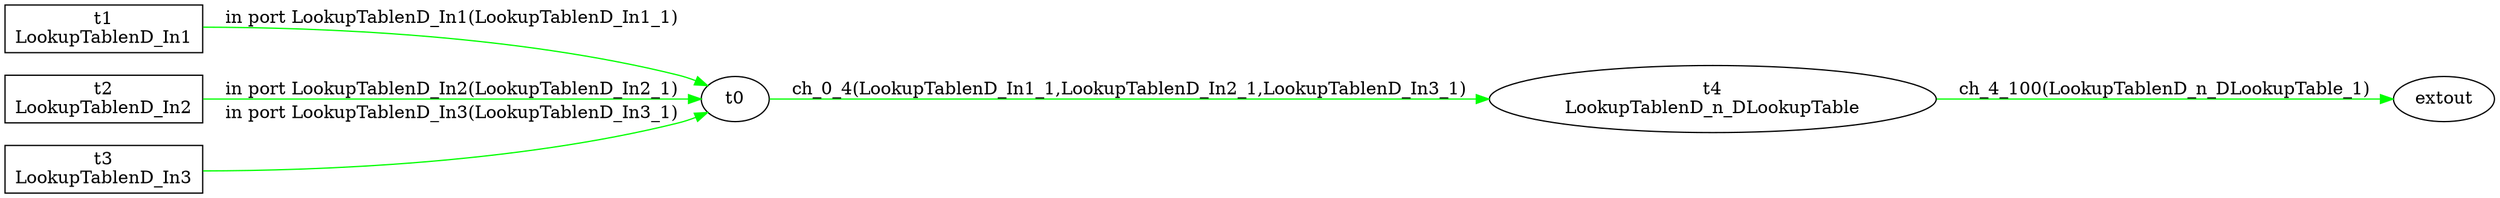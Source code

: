 digraph csp {
	graph [rankdir=LR];
	LookupTablenD_n_DLookupTable	 [label="t4\nLookupTablenD_n_DLookupTable"];
	t0 -> LookupTablenD_n_DLookupTable	 [color=green,
		label="ch_0_4(LookupTablenD_In1_1,LookupTablenD_In2_1,LookupTablenD_In3_1)"];
	extout	 [label=extout];
	LookupTablenD_In1	 [label="t1\nLookupTablenD_In1",
		shape=box];
	LookupTablenD_In1 -> t0	 [color=green,
		label="in port LookupTablenD_In1(LookupTablenD_In1_1)"];
	LookupTablenD_In2	 [label="t2\nLookupTablenD_In2",
		shape=box];
	LookupTablenD_In2 -> t0	 [color=green,
		label="in port LookupTablenD_In2(LookupTablenD_In2_1)"];
	LookupTablenD_In3	 [label="t3\nLookupTablenD_In3",
		shape=box];
	LookupTablenD_In3 -> t0	 [color=green,
		label="in port LookupTablenD_In3(LookupTablenD_In3_1)"];
	LookupTablenD_n_DLookupTable -> extout	 [color=green,
		label="ch_4_100(LookupTablenD_n_DLookupTable_1)"];
}

